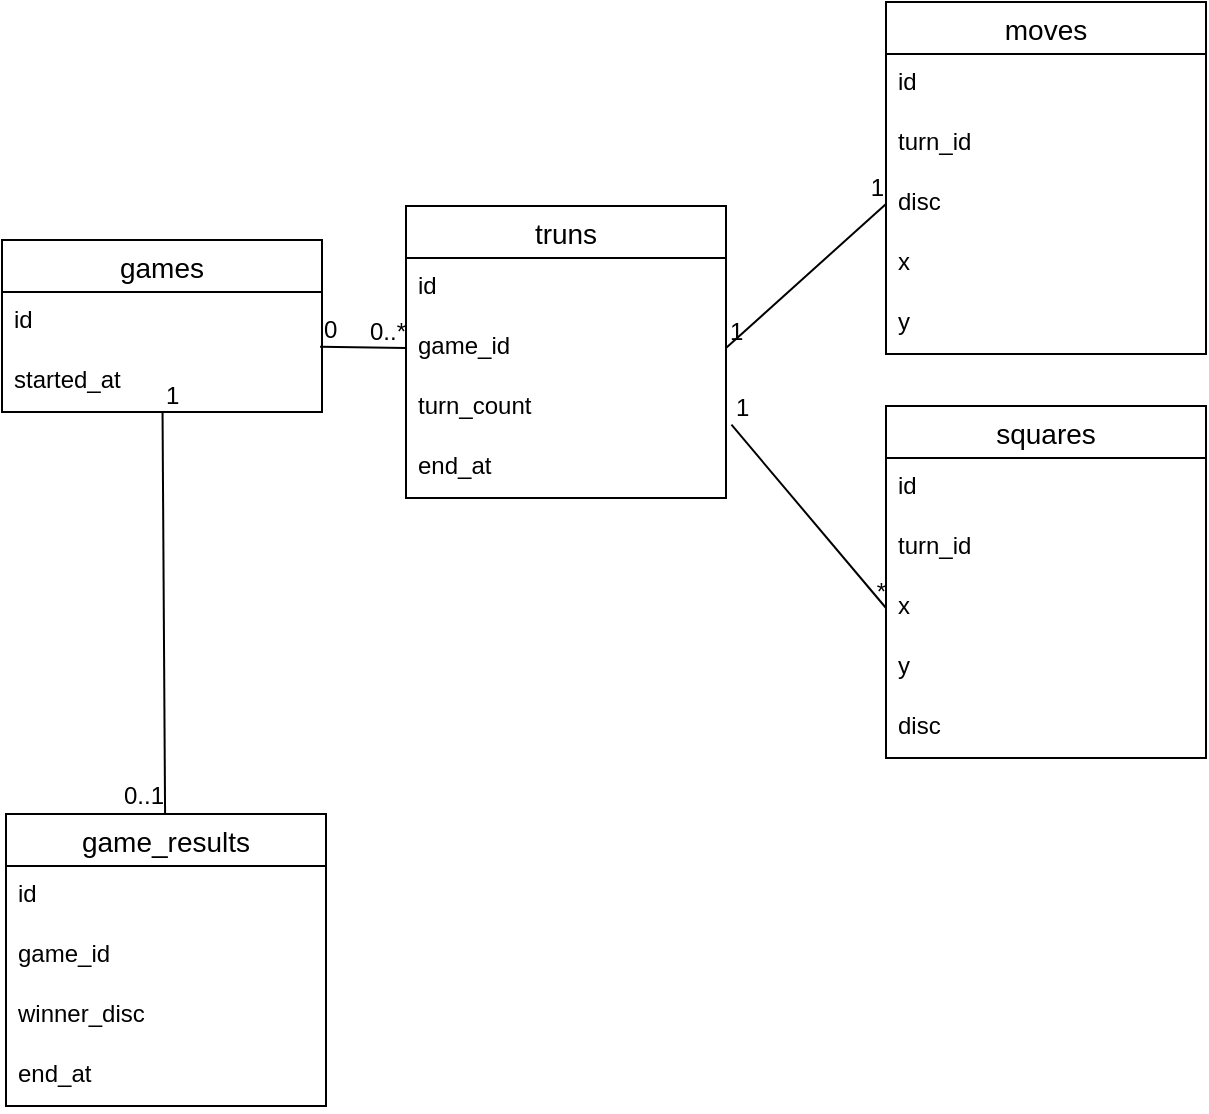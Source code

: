 <mxfile>
    <diagram id="32tUgfcE6k618E6HgHHY" name="ページ1">
        <mxGraphModel dx="636" dy="415" grid="1" gridSize="10" guides="1" tooltips="1" connect="1" arrows="1" fold="1" page="1" pageScale="1" pageWidth="1169" pageHeight="827" math="0" shadow="0">
            <root>
                <mxCell id="0"/>
                <mxCell id="1" parent="0"/>
                <mxCell id="15" value="games" style="swimlane;fontStyle=0;childLayout=stackLayout;horizontal=1;startSize=26;horizontalStack=0;resizeParent=1;resizeParentMax=0;resizeLast=0;collapsible=1;marginBottom=0;align=center;fontSize=14;" vertex="1" parent="1">
                    <mxGeometry x="28" y="127" width="160" height="86" as="geometry"/>
                </mxCell>
                <mxCell id="16" value="id" style="text;strokeColor=none;fillColor=none;spacingLeft=4;spacingRight=4;overflow=hidden;rotatable=0;points=[[0,0.5],[1,0.5]];portConstraint=eastwest;fontSize=12;" vertex="1" parent="15">
                    <mxGeometry y="26" width="160" height="30" as="geometry"/>
                </mxCell>
                <mxCell id="17" value="started_at" style="text;strokeColor=none;fillColor=none;spacingLeft=4;spacingRight=4;overflow=hidden;rotatable=0;points=[[0,0.5],[1,0.5]];portConstraint=eastwest;fontSize=12;" vertex="1" parent="15">
                    <mxGeometry y="56" width="160" height="30" as="geometry"/>
                </mxCell>
                <mxCell id="32" value="" style="endArrow=none;html=1;rounded=0;exitX=0.994;exitY=-0.089;exitDx=0;exitDy=0;exitPerimeter=0;entryX=0;entryY=0.5;entryDx=0;entryDy=0;" edge="1" parent="1" source="17" target="37">
                    <mxGeometry relative="1" as="geometry">
                        <mxPoint x="370" y="190" as="sourcePoint"/>
                        <mxPoint x="530" y="190" as="targetPoint"/>
                    </mxGeometry>
                </mxCell>
                <mxCell id="33" value="0" style="resizable=0;html=1;align=left;verticalAlign=bottom;" connectable="0" vertex="1" parent="32">
                    <mxGeometry x="-1" relative="1" as="geometry"/>
                </mxCell>
                <mxCell id="34" value="0..*" style="resizable=0;html=1;align=right;verticalAlign=bottom;" connectable="0" vertex="1" parent="32">
                    <mxGeometry x="1" relative="1" as="geometry"/>
                </mxCell>
                <mxCell id="35" value="truns" style="swimlane;fontStyle=0;childLayout=stackLayout;horizontal=1;startSize=26;horizontalStack=0;resizeParent=1;resizeParentMax=0;resizeLast=0;collapsible=1;marginBottom=0;align=center;fontSize=14;" vertex="1" parent="1">
                    <mxGeometry x="230" y="110" width="160" height="146" as="geometry"/>
                </mxCell>
                <mxCell id="36" value="id" style="text;strokeColor=none;fillColor=none;spacingLeft=4;spacingRight=4;overflow=hidden;rotatable=0;points=[[0,0.5],[1,0.5]];portConstraint=eastwest;fontSize=12;" vertex="1" parent="35">
                    <mxGeometry y="26" width="160" height="30" as="geometry"/>
                </mxCell>
                <mxCell id="37" value="game_id" style="text;strokeColor=none;fillColor=none;spacingLeft=4;spacingRight=4;overflow=hidden;rotatable=0;points=[[0,0.5],[1,0.5]];portConstraint=eastwest;fontSize=12;" vertex="1" parent="35">
                    <mxGeometry y="56" width="160" height="30" as="geometry"/>
                </mxCell>
                <mxCell id="38" value="turn_count" style="text;strokeColor=none;fillColor=none;spacingLeft=4;spacingRight=4;overflow=hidden;rotatable=0;points=[[0,0.5],[1,0.5]];portConstraint=eastwest;fontSize=12;" vertex="1" parent="35">
                    <mxGeometry y="86" width="160" height="30" as="geometry"/>
                </mxCell>
                <mxCell id="39" value="end_at" style="text;strokeColor=none;fillColor=none;spacingLeft=4;spacingRight=4;overflow=hidden;rotatable=0;points=[[0,0.5],[1,0.5]];portConstraint=eastwest;fontSize=12;" vertex="1" parent="35">
                    <mxGeometry y="116" width="160" height="30" as="geometry"/>
                </mxCell>
                <mxCell id="42" value="moves" style="swimlane;fontStyle=0;childLayout=stackLayout;horizontal=1;startSize=26;horizontalStack=0;resizeParent=1;resizeParentMax=0;resizeLast=0;collapsible=1;marginBottom=0;align=center;fontSize=14;" vertex="1" parent="1">
                    <mxGeometry x="470" y="8" width="160" height="176" as="geometry"/>
                </mxCell>
                <mxCell id="43" value="id" style="text;strokeColor=none;fillColor=none;spacingLeft=4;spacingRight=4;overflow=hidden;rotatable=0;points=[[0,0.5],[1,0.5]];portConstraint=eastwest;fontSize=12;" vertex="1" parent="42">
                    <mxGeometry y="26" width="160" height="30" as="geometry"/>
                </mxCell>
                <mxCell id="44" value="turn_id" style="text;strokeColor=none;fillColor=none;spacingLeft=4;spacingRight=4;overflow=hidden;rotatable=0;points=[[0,0.5],[1,0.5]];portConstraint=eastwest;fontSize=12;" vertex="1" parent="42">
                    <mxGeometry y="56" width="160" height="30" as="geometry"/>
                </mxCell>
                <mxCell id="45" value="disc" style="text;strokeColor=none;fillColor=none;spacingLeft=4;spacingRight=4;overflow=hidden;rotatable=0;points=[[0,0.5],[1,0.5]];portConstraint=eastwest;fontSize=12;" vertex="1" parent="42">
                    <mxGeometry y="86" width="160" height="30" as="geometry"/>
                </mxCell>
                <mxCell id="48" value="x" style="text;strokeColor=none;fillColor=none;spacingLeft=4;spacingRight=4;overflow=hidden;rotatable=0;points=[[0,0.5],[1,0.5]];portConstraint=eastwest;fontSize=12;" vertex="1" parent="42">
                    <mxGeometry y="116" width="160" height="30" as="geometry"/>
                </mxCell>
                <mxCell id="49" value="y" style="text;strokeColor=none;fillColor=none;spacingLeft=4;spacingRight=4;overflow=hidden;rotatable=0;points=[[0,0.5],[1,0.5]];portConstraint=eastwest;fontSize=12;" vertex="1" parent="42">
                    <mxGeometry y="146" width="160" height="30" as="geometry"/>
                </mxCell>
                <mxCell id="50" value="" style="endArrow=none;html=1;rounded=0;exitX=1;exitY=0.5;exitDx=0;exitDy=0;entryX=0;entryY=0.5;entryDx=0;entryDy=0;" edge="1" parent="1" source="37" target="45">
                    <mxGeometry relative="1" as="geometry">
                        <mxPoint x="430" y="95.67" as="sourcePoint"/>
                        <mxPoint x="490.96" y="96.34" as="targetPoint"/>
                    </mxGeometry>
                </mxCell>
                <mxCell id="51" value="1" style="resizable=0;html=1;align=left;verticalAlign=bottom;" connectable="0" vertex="1" parent="50">
                    <mxGeometry x="-1" relative="1" as="geometry"/>
                </mxCell>
                <mxCell id="52" value="1" style="resizable=0;html=1;align=right;verticalAlign=bottom;" connectable="0" vertex="1" parent="50">
                    <mxGeometry x="1" relative="1" as="geometry"/>
                </mxCell>
                <mxCell id="53" value="squares" style="swimlane;fontStyle=0;childLayout=stackLayout;horizontal=1;startSize=26;horizontalStack=0;resizeParent=1;resizeParentMax=0;resizeLast=0;collapsible=1;marginBottom=0;align=center;fontSize=14;" vertex="1" parent="1">
                    <mxGeometry x="470" y="210" width="160" height="176" as="geometry"/>
                </mxCell>
                <mxCell id="54" value="id" style="text;strokeColor=none;fillColor=none;spacingLeft=4;spacingRight=4;overflow=hidden;rotatable=0;points=[[0,0.5],[1,0.5]];portConstraint=eastwest;fontSize=12;" vertex="1" parent="53">
                    <mxGeometry y="26" width="160" height="30" as="geometry"/>
                </mxCell>
                <mxCell id="55" value="turn_id" style="text;strokeColor=none;fillColor=none;spacingLeft=4;spacingRight=4;overflow=hidden;rotatable=0;points=[[0,0.5],[1,0.5]];portConstraint=eastwest;fontSize=12;" vertex="1" parent="53">
                    <mxGeometry y="56" width="160" height="30" as="geometry"/>
                </mxCell>
                <mxCell id="57" value="x" style="text;strokeColor=none;fillColor=none;spacingLeft=4;spacingRight=4;overflow=hidden;rotatable=0;points=[[0,0.5],[1,0.5]];portConstraint=eastwest;fontSize=12;" vertex="1" parent="53">
                    <mxGeometry y="86" width="160" height="30" as="geometry"/>
                </mxCell>
                <mxCell id="58" value="y" style="text;strokeColor=none;fillColor=none;spacingLeft=4;spacingRight=4;overflow=hidden;rotatable=0;points=[[0,0.5],[1,0.5]];portConstraint=eastwest;fontSize=12;" vertex="1" parent="53">
                    <mxGeometry y="116" width="160" height="30" as="geometry"/>
                </mxCell>
                <mxCell id="59" value="disc" style="text;strokeColor=none;fillColor=none;spacingLeft=4;spacingRight=4;overflow=hidden;rotatable=0;points=[[0,0.5],[1,0.5]];portConstraint=eastwest;fontSize=12;" vertex="1" parent="53">
                    <mxGeometry y="146" width="160" height="30" as="geometry"/>
                </mxCell>
                <mxCell id="60" value="" style="endArrow=none;html=1;rounded=0;exitX=1.017;exitY=0.778;exitDx=0;exitDy=0;exitPerimeter=0;entryX=0;entryY=0.5;entryDx=0;entryDy=0;" edge="1" parent="1" source="38" target="57">
                    <mxGeometry relative="1" as="geometry">
                        <mxPoint x="400" y="191" as="sourcePoint"/>
                        <mxPoint x="480" y="119" as="targetPoint"/>
                    </mxGeometry>
                </mxCell>
                <mxCell id="61" value="1" style="resizable=0;html=1;align=left;verticalAlign=bottom;" connectable="0" vertex="1" parent="60">
                    <mxGeometry x="-1" relative="1" as="geometry"/>
                </mxCell>
                <mxCell id="62" value="*" style="resizable=0;html=1;align=right;verticalAlign=bottom;" connectable="0" vertex="1" parent="60">
                    <mxGeometry x="1" relative="1" as="geometry"/>
                </mxCell>
                <mxCell id="63" value="game_results" style="swimlane;fontStyle=0;childLayout=stackLayout;horizontal=1;startSize=26;horizontalStack=0;resizeParent=1;resizeParentMax=0;resizeLast=0;collapsible=1;marginBottom=0;align=center;fontSize=14;" vertex="1" parent="1">
                    <mxGeometry x="30" y="414" width="160" height="146" as="geometry"/>
                </mxCell>
                <mxCell id="64" value="id" style="text;strokeColor=none;fillColor=none;spacingLeft=4;spacingRight=4;overflow=hidden;rotatable=0;points=[[0,0.5],[1,0.5]];portConstraint=eastwest;fontSize=12;" vertex="1" parent="63">
                    <mxGeometry y="26" width="160" height="30" as="geometry"/>
                </mxCell>
                <mxCell id="65" value="game_id" style="text;strokeColor=none;fillColor=none;spacingLeft=4;spacingRight=4;overflow=hidden;rotatable=0;points=[[0,0.5],[1,0.5]];portConstraint=eastwest;fontSize=12;" vertex="1" parent="63">
                    <mxGeometry y="56" width="160" height="30" as="geometry"/>
                </mxCell>
                <mxCell id="66" value="winner_disc" style="text;strokeColor=none;fillColor=none;spacingLeft=4;spacingRight=4;overflow=hidden;rotatable=0;points=[[0,0.5],[1,0.5]];portConstraint=eastwest;fontSize=12;" vertex="1" parent="63">
                    <mxGeometry y="86" width="160" height="30" as="geometry"/>
                </mxCell>
                <mxCell id="67" value="end_at" style="text;strokeColor=none;fillColor=none;spacingLeft=4;spacingRight=4;overflow=hidden;rotatable=0;points=[[0,0.5],[1,0.5]];portConstraint=eastwest;fontSize=12;" vertex="1" parent="63">
                    <mxGeometry y="116" width="160" height="30" as="geometry"/>
                </mxCell>
                <mxCell id="68" value="" style="endArrow=none;html=1;rounded=0;" edge="1" parent="1" source="15" target="63">
                    <mxGeometry relative="1" as="geometry">
                        <mxPoint x="197.04" y="190.33" as="sourcePoint"/>
                        <mxPoint x="240" y="191" as="targetPoint"/>
                    </mxGeometry>
                </mxCell>
                <mxCell id="69" value="1" style="resizable=0;html=1;align=left;verticalAlign=bottom;" connectable="0" vertex="1" parent="68">
                    <mxGeometry x="-1" relative="1" as="geometry"/>
                </mxCell>
                <mxCell id="70" value="0..1" style="resizable=0;html=1;align=right;verticalAlign=bottom;" connectable="0" vertex="1" parent="68">
                    <mxGeometry x="1" relative="1" as="geometry"/>
                </mxCell>
            </root>
        </mxGraphModel>
    </diagram>
</mxfile>